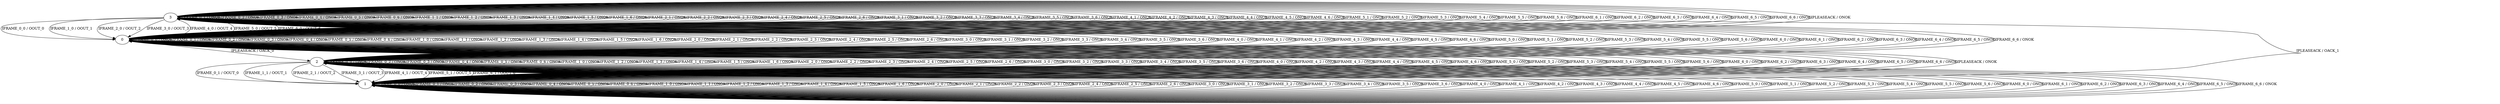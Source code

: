 digraph {
3
0
1
2
3 -> 0 [label="IFRAME_0_0 / OOUT_0"]
3 -> 3 [label="IFRAME_0_1 / ONOK"]
3 -> 3 [label="IFRAME_0_2 / ONOK"]
3 -> 3 [label="IFRAME_0_3 / ONOK"]
3 -> 3 [label="IFRAME_0_4 / ONOK"]
3 -> 3 [label="IFRAME_0_5 / ONOK"]
3 -> 3 [label="IFRAME_0_6 / ONOK"]
3 -> 0 [label="IFRAME_1_0 / OOUT_1"]
3 -> 3 [label="IFRAME_1_1 / ONOK"]
3 -> 3 [label="IFRAME_1_2 / ONOK"]
3 -> 3 [label="IFRAME_1_3 / ONOK"]
3 -> 3 [label="IFRAME_1_4 / ONOK"]
3 -> 3 [label="IFRAME_1_5 / ONOK"]
3 -> 3 [label="IFRAME_1_6 / ONOK"]
3 -> 0 [label="IFRAME_2_0 / OOUT_2"]
3 -> 3 [label="IFRAME_2_1 / ONOK"]
3 -> 3 [label="IFRAME_2_2 / ONOK"]
3 -> 3 [label="IFRAME_2_3 / ONOK"]
3 -> 3 [label="IFRAME_2_4 / ONOK"]
3 -> 3 [label="IFRAME_2_5 / ONOK"]
3 -> 3 [label="IFRAME_2_6 / ONOK"]
3 -> 0 [label="IFRAME_3_0 / OOUT_3"]
3 -> 3 [label="IFRAME_3_1 / ONOK"]
3 -> 3 [label="IFRAME_3_2 / ONOK"]
3 -> 3 [label="IFRAME_3_3 / ONOK"]
3 -> 3 [label="IFRAME_3_4 / ONOK"]
3 -> 3 [label="IFRAME_3_5 / ONOK"]
3 -> 3 [label="IFRAME_3_6 / ONOK"]
3 -> 0 [label="IFRAME_4_0 / OOUT_4"]
3 -> 3 [label="IFRAME_4_1 / ONOK"]
3 -> 3 [label="IFRAME_4_2 / ONOK"]
3 -> 3 [label="IFRAME_4_3 / ONOK"]
3 -> 3 [label="IFRAME_4_4 / ONOK"]
3 -> 3 [label="IFRAME_4_5 / ONOK"]
3 -> 3 [label="IFRAME_4_6 / ONOK"]
3 -> 0 [label="IFRAME_5_0 / OOUT_5"]
3 -> 3 [label="IFRAME_5_1 / ONOK"]
3 -> 3 [label="IFRAME_5_2 / ONOK"]
3 -> 3 [label="IFRAME_5_3 / ONOK"]
3 -> 3 [label="IFRAME_5_4 / ONOK"]
3 -> 3 [label="IFRAME_5_5 / ONOK"]
3 -> 3 [label="IFRAME_5_6 / ONOK"]
3 -> 0 [label="IFRAME_6_0 / OOUT_6"]
3 -> 3 [label="IFRAME_6_1 / ONOK"]
3 -> 3 [label="IFRAME_6_2 / ONOK"]
3 -> 3 [label="IFRAME_6_3 / ONOK"]
3 -> 3 [label="IFRAME_6_4 / ONOK"]
3 -> 3 [label="IFRAME_6_5 / ONOK"]
3 -> 3 [label="IFRAME_6_6 / ONOK"]
3 -> 3 [label="IPLEASEACK / ONOK"]
0 -> 0 [label="IFRAME_0_0 / ONOK"]
0 -> 0 [label="IFRAME_0_1 / ONOK"]
0 -> 0 [label="IFRAME_0_2 / ONOK"]
0 -> 0 [label="IFRAME_0_3 / ONOK"]
0 -> 0 [label="IFRAME_0_4 / ONOK"]
0 -> 0 [label="IFRAME_0_5 / ONOK"]
0 -> 0 [label="IFRAME_0_6 / ONOK"]
0 -> 0 [label="IFRAME_1_0 / ONOK"]
0 -> 0 [label="IFRAME_1_1 / ONOK"]
0 -> 0 [label="IFRAME_1_2 / ONOK"]
0 -> 0 [label="IFRAME_1_3 / ONOK"]
0 -> 0 [label="IFRAME_1_4 / ONOK"]
0 -> 0 [label="IFRAME_1_5 / ONOK"]
0 -> 0 [label="IFRAME_1_6 / ONOK"]
0 -> 0 [label="IFRAME_2_0 / ONOK"]
0 -> 0 [label="IFRAME_2_1 / ONOK"]
0 -> 0 [label="IFRAME_2_2 / ONOK"]
0 -> 0 [label="IFRAME_2_3 / ONOK"]
0 -> 0 [label="IFRAME_2_4 / ONOK"]
0 -> 0 [label="IFRAME_2_5 / ONOK"]
0 -> 0 [label="IFRAME_2_6 / ONOK"]
0 -> 0 [label="IFRAME_3_0 / ONOK"]
0 -> 0 [label="IFRAME_3_1 / ONOK"]
0 -> 0 [label="IFRAME_3_2 / ONOK"]
0 -> 0 [label="IFRAME_3_3 / ONOK"]
0 -> 0 [label="IFRAME_3_4 / ONOK"]
0 -> 0 [label="IFRAME_3_5 / ONOK"]
0 -> 0 [label="IFRAME_3_6 / ONOK"]
0 -> 0 [label="IFRAME_4_0 / ONOK"]
0 -> 0 [label="IFRAME_4_1 / ONOK"]
0 -> 0 [label="IFRAME_4_2 / ONOK"]
0 -> 0 [label="IFRAME_4_3 / ONOK"]
0 -> 0 [label="IFRAME_4_4 / ONOK"]
0 -> 0 [label="IFRAME_4_5 / ONOK"]
0 -> 0 [label="IFRAME_4_6 / ONOK"]
0 -> 0 [label="IFRAME_5_0 / ONOK"]
0 -> 0 [label="IFRAME_5_1 / ONOK"]
0 -> 0 [label="IFRAME_5_2 / ONOK"]
0 -> 0 [label="IFRAME_5_3 / ONOK"]
0 -> 0 [label="IFRAME_5_4 / ONOK"]
0 -> 0 [label="IFRAME_5_5 / ONOK"]
0 -> 0 [label="IFRAME_5_6 / ONOK"]
0 -> 0 [label="IFRAME_6_0 / ONOK"]
0 -> 0 [label="IFRAME_6_1 / ONOK"]
0 -> 0 [label="IFRAME_6_2 / ONOK"]
0 -> 0 [label="IFRAME_6_3 / ONOK"]
0 -> 0 [label="IFRAME_6_4 / ONOK"]
0 -> 0 [label="IFRAME_6_5 / ONOK"]
0 -> 0 [label="IFRAME_6_6 / ONOK"]
0 -> 2 [label="IPLEASEACK / OACK_0"]
1 -> 1 [label="IFRAME_0_0 / ONOK"]
1 -> 1 [label="IFRAME_0_1 / ONOK"]
1 -> 1 [label="IFRAME_0_2 / ONOK"]
1 -> 1 [label="IFRAME_0_3 / ONOK"]
1 -> 1 [label="IFRAME_0_4 / ONOK"]
1 -> 1 [label="IFRAME_0_5 / ONOK"]
1 -> 1 [label="IFRAME_0_6 / ONOK"]
1 -> 1 [label="IFRAME_1_0 / ONOK"]
1 -> 1 [label="IFRAME_1_1 / ONOK"]
1 -> 1 [label="IFRAME_1_2 / ONOK"]
1 -> 1 [label="IFRAME_1_3 / ONOK"]
1 -> 1 [label="IFRAME_1_4 / ONOK"]
1 -> 1 [label="IFRAME_1_5 / ONOK"]
1 -> 1 [label="IFRAME_1_6 / ONOK"]
1 -> 1 [label="IFRAME_2_0 / ONOK"]
1 -> 1 [label="IFRAME_2_1 / ONOK"]
1 -> 1 [label="IFRAME_2_2 / ONOK"]
1 -> 1 [label="IFRAME_2_3 / ONOK"]
1 -> 1 [label="IFRAME_2_4 / ONOK"]
1 -> 1 [label="IFRAME_2_5 / ONOK"]
1 -> 1 [label="IFRAME_2_6 / ONOK"]
1 -> 1 [label="IFRAME_3_0 / ONOK"]
1 -> 1 [label="IFRAME_3_1 / ONOK"]
1 -> 1 [label="IFRAME_3_2 / ONOK"]
1 -> 1 [label="IFRAME_3_3 / ONOK"]
1 -> 1 [label="IFRAME_3_4 / ONOK"]
1 -> 1 [label="IFRAME_3_5 / ONOK"]
1 -> 1 [label="IFRAME_3_6 / ONOK"]
1 -> 1 [label="IFRAME_4_0 / ONOK"]
1 -> 1 [label="IFRAME_4_1 / ONOK"]
1 -> 1 [label="IFRAME_4_2 / ONOK"]
1 -> 1 [label="IFRAME_4_3 / ONOK"]
1 -> 1 [label="IFRAME_4_4 / ONOK"]
1 -> 1 [label="IFRAME_4_5 / ONOK"]
1 -> 1 [label="IFRAME_4_6 / ONOK"]
1 -> 1 [label="IFRAME_5_0 / ONOK"]
1 -> 1 [label="IFRAME_5_1 / ONOK"]
1 -> 1 [label="IFRAME_5_2 / ONOK"]
1 -> 1 [label="IFRAME_5_3 / ONOK"]
1 -> 1 [label="IFRAME_5_4 / ONOK"]
1 -> 1 [label="IFRAME_5_5 / ONOK"]
1 -> 1 [label="IFRAME_5_6 / ONOK"]
1 -> 1 [label="IFRAME_6_0 / ONOK"]
1 -> 1 [label="IFRAME_6_1 / ONOK"]
1 -> 1 [label="IFRAME_6_2 / ONOK"]
1 -> 1 [label="IFRAME_6_3 / ONOK"]
1 -> 1 [label="IFRAME_6_4 / ONOK"]
1 -> 1 [label="IFRAME_6_5 / ONOK"]
1 -> 1 [label="IFRAME_6_6 / ONOK"]
1 -> 3 [label="IPLEASEACK / OACK_1"]
2 -> 2 [label="IFRAME_0_0 / ONOK"]
2 -> 1 [label="IFRAME_0_1 / OOUT_0"]
2 -> 2 [label="IFRAME_0_2 / ONOK"]
2 -> 2 [label="IFRAME_0_3 / ONOK"]
2 -> 2 [label="IFRAME_0_4 / ONOK"]
2 -> 2 [label="IFRAME_0_5 / ONOK"]
2 -> 2 [label="IFRAME_0_6 / ONOK"]
2 -> 2 [label="IFRAME_1_0 / ONOK"]
2 -> 1 [label="IFRAME_1_1 / OOUT_1"]
2 -> 2 [label="IFRAME_1_2 / ONOK"]
2 -> 2 [label="IFRAME_1_3 / ONOK"]
2 -> 2 [label="IFRAME_1_4 / ONOK"]
2 -> 2 [label="IFRAME_1_5 / ONOK"]
2 -> 2 [label="IFRAME_1_6 / ONOK"]
2 -> 2 [label="IFRAME_2_0 / ONOK"]
2 -> 1 [label="IFRAME_2_1 / OOUT_2"]
2 -> 2 [label="IFRAME_2_2 / ONOK"]
2 -> 2 [label="IFRAME_2_3 / ONOK"]
2 -> 2 [label="IFRAME_2_4 / ONOK"]
2 -> 2 [label="IFRAME_2_5 / ONOK"]
2 -> 2 [label="IFRAME_2_6 / ONOK"]
2 -> 2 [label="IFRAME_3_0 / ONOK"]
2 -> 1 [label="IFRAME_3_1 / OOUT_3"]
2 -> 2 [label="IFRAME_3_2 / ONOK"]
2 -> 2 [label="IFRAME_3_3 / ONOK"]
2 -> 2 [label="IFRAME_3_4 / ONOK"]
2 -> 2 [label="IFRAME_3_5 / ONOK"]
2 -> 2 [label="IFRAME_3_6 / ONOK"]
2 -> 2 [label="IFRAME_4_0 / ONOK"]
2 -> 1 [label="IFRAME_4_1 / OOUT_4"]
2 -> 2 [label="IFRAME_4_2 / ONOK"]
2 -> 2 [label="IFRAME_4_3 / ONOK"]
2 -> 2 [label="IFRAME_4_4 / ONOK"]
2 -> 2 [label="IFRAME_4_5 / ONOK"]
2 -> 2 [label="IFRAME_4_6 / ONOK"]
2 -> 2 [label="IFRAME_5_0 / ONOK"]
2 -> 1 [label="IFRAME_5_1 / OOUT_5"]
2 -> 2 [label="IFRAME_5_2 / ONOK"]
2 -> 2 [label="IFRAME_5_3 / ONOK"]
2 -> 2 [label="IFRAME_5_4 / ONOK"]
2 -> 2 [label="IFRAME_5_5 / ONOK"]
2 -> 2 [label="IFRAME_5_6 / ONOK"]
2 -> 2 [label="IFRAME_6_0 / ONOK"]
2 -> 1 [label="IFRAME_6_1 / OOUT_6"]
2 -> 2 [label="IFRAME_6_2 / ONOK"]
2 -> 2 [label="IFRAME_6_3 / ONOK"]
2 -> 2 [label="IFRAME_6_4 / ONOK"]
2 -> 2 [label="IFRAME_6_5 / ONOK"]
2 -> 2 [label="IFRAME_6_6 / ONOK"]
2 -> 2 [label="IPLEASEACK / ONOK"]
}
